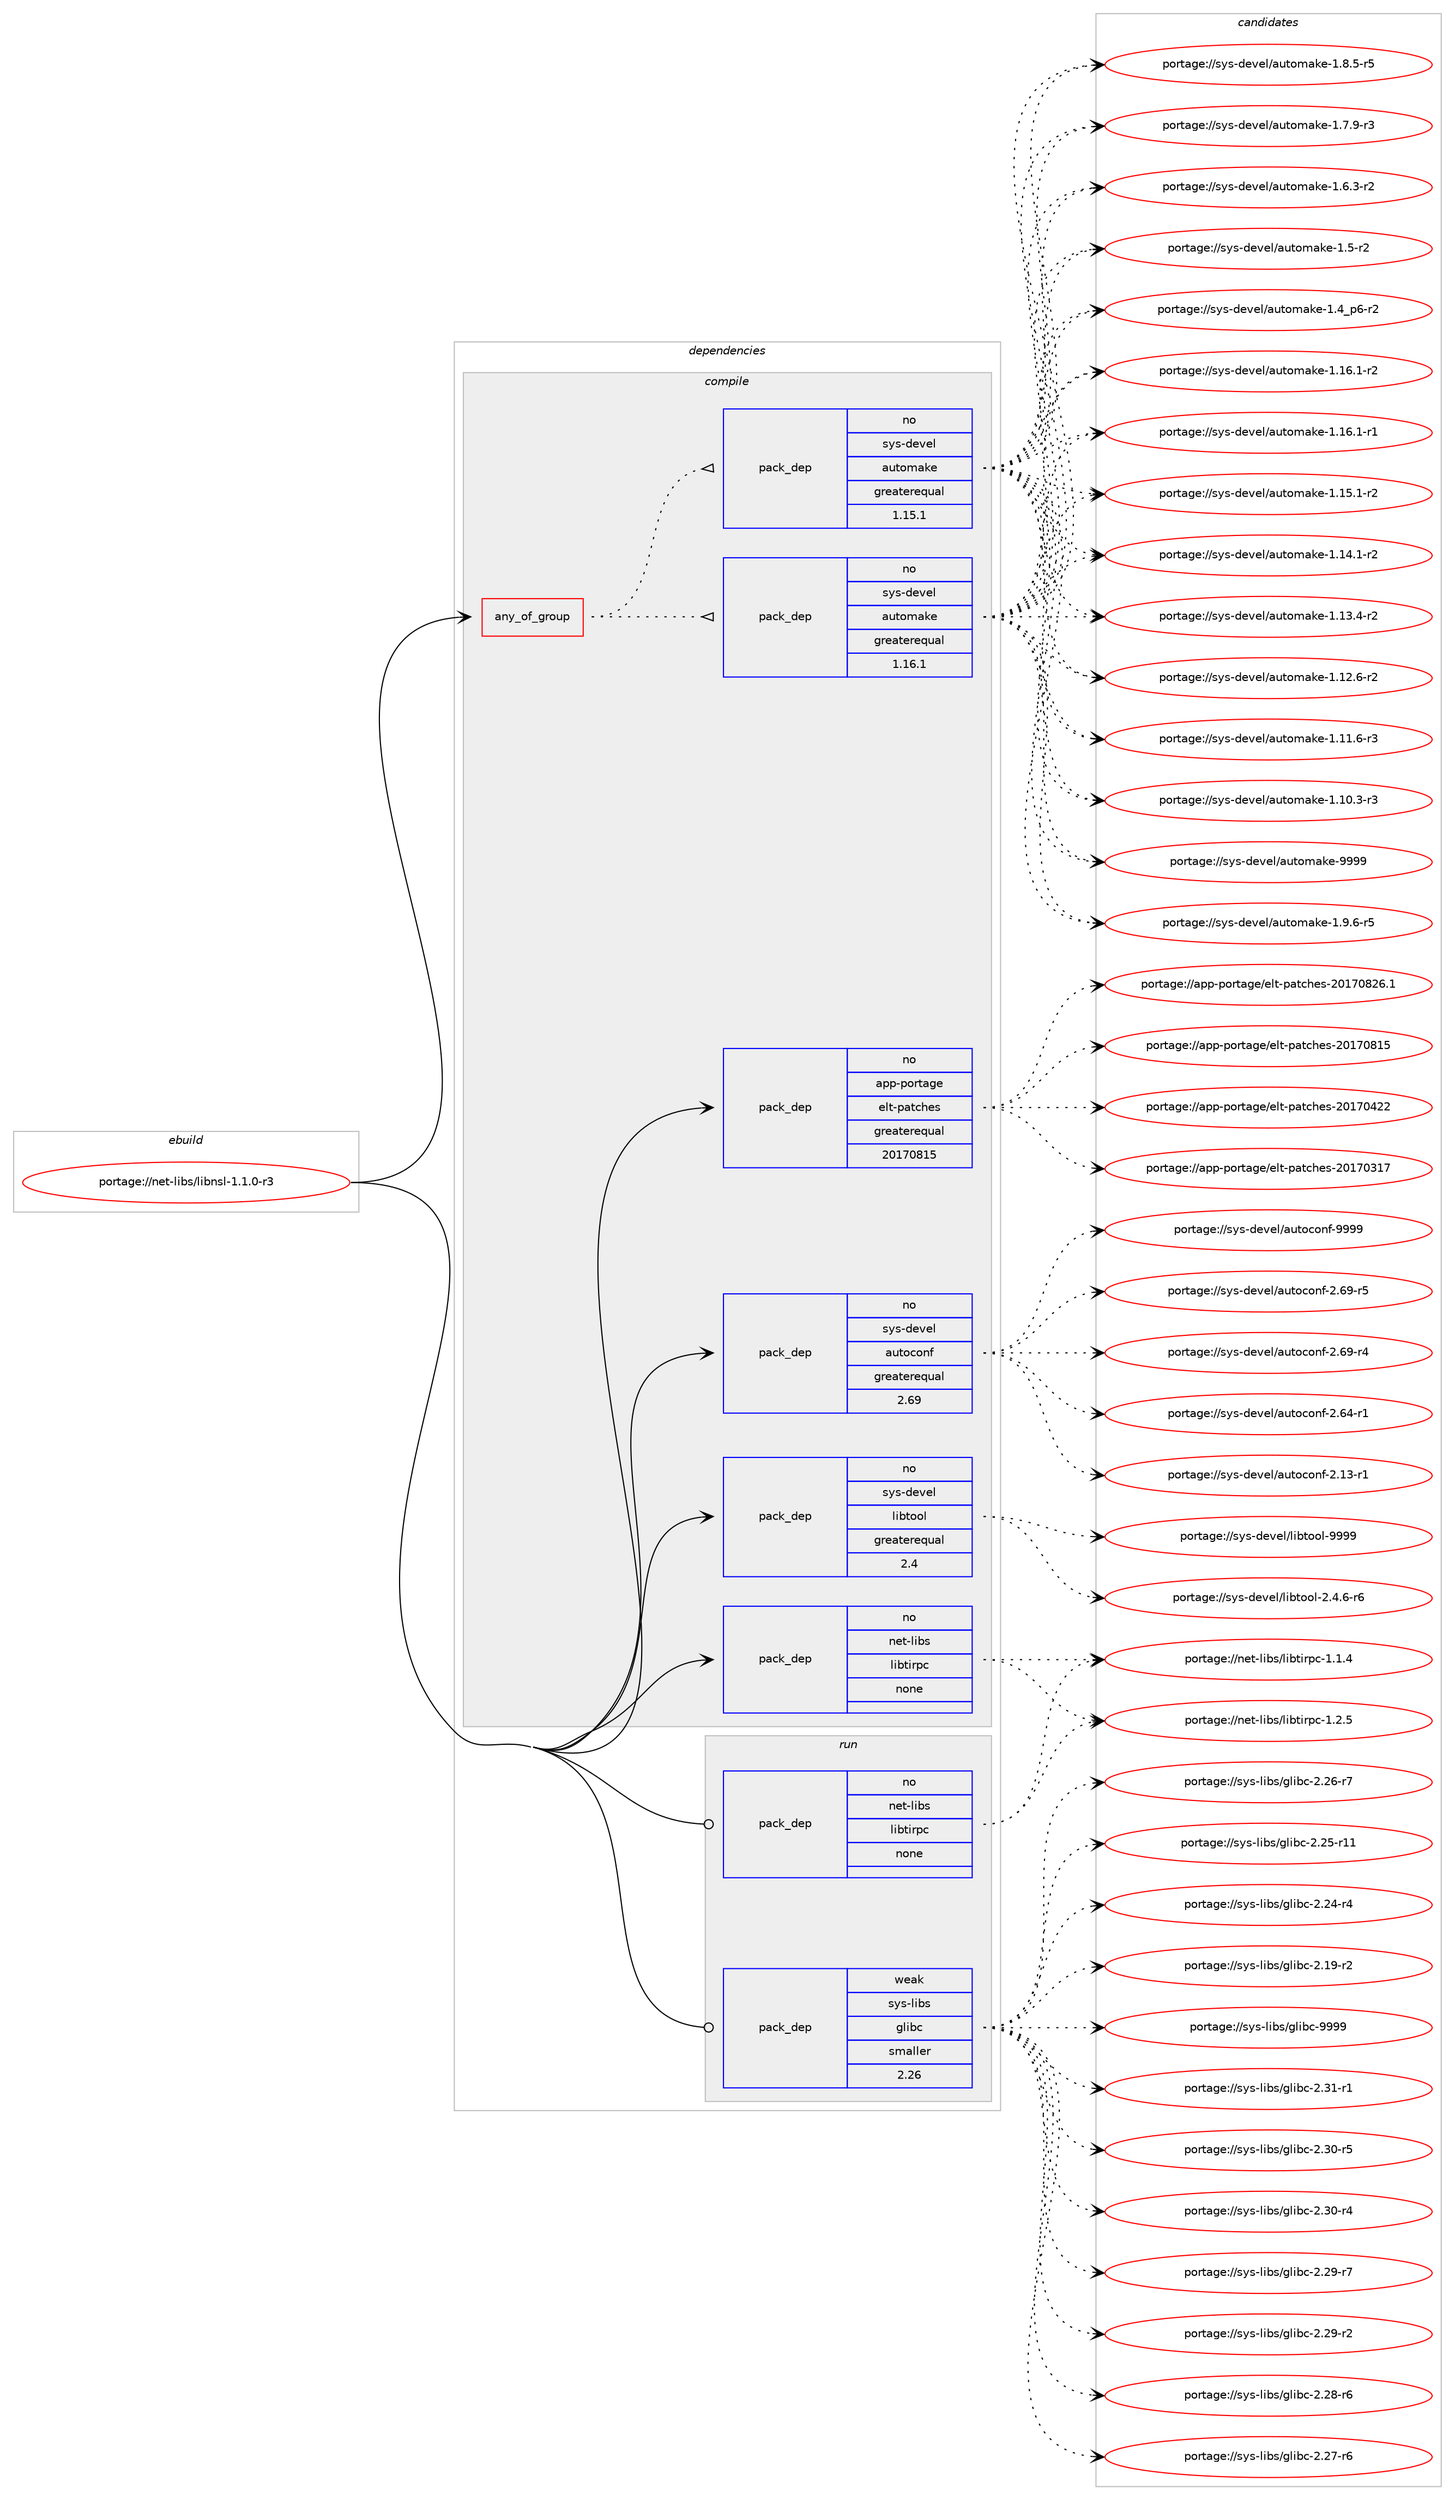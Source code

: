 digraph prolog {

# *************
# Graph options
# *************

newrank=true;
concentrate=true;
compound=true;
graph [rankdir=LR,fontname=Helvetica,fontsize=10,ranksep=1.5];#, ranksep=2.5, nodesep=0.2];
edge  [arrowhead=vee];
node  [fontname=Helvetica,fontsize=10];

# **********
# The ebuild
# **********

subgraph cluster_leftcol {
color=gray;
rank=same;
label=<<i>ebuild</i>>;
id [label="portage://net-libs/libnsl-1.1.0-r3", color=red, width=4, href="../net-libs/libnsl-1.1.0-r3.svg"];
}

# ****************
# The dependencies
# ****************

subgraph cluster_midcol {
color=gray;
label=<<i>dependencies</i>>;
subgraph cluster_compile {
fillcolor="#eeeeee";
style=filled;
label=<<i>compile</i>>;
subgraph any1143 {
dependency57399 [label=<<TABLE BORDER="0" CELLBORDER="1" CELLSPACING="0" CELLPADDING="4"><TR><TD CELLPADDING="10">any_of_group</TD></TR></TABLE>>, shape=none, color=red];subgraph pack44940 {
dependency57400 [label=<<TABLE BORDER="0" CELLBORDER="1" CELLSPACING="0" CELLPADDING="4" WIDTH="220"><TR><TD ROWSPAN="6" CELLPADDING="30">pack_dep</TD></TR><TR><TD WIDTH="110">no</TD></TR><TR><TD>sys-devel</TD></TR><TR><TD>automake</TD></TR><TR><TD>greaterequal</TD></TR><TR><TD>1.16.1</TD></TR></TABLE>>, shape=none, color=blue];
}
dependency57399:e -> dependency57400:w [weight=20,style="dotted",arrowhead="oinv"];
subgraph pack44941 {
dependency57401 [label=<<TABLE BORDER="0" CELLBORDER="1" CELLSPACING="0" CELLPADDING="4" WIDTH="220"><TR><TD ROWSPAN="6" CELLPADDING="30">pack_dep</TD></TR><TR><TD WIDTH="110">no</TD></TR><TR><TD>sys-devel</TD></TR><TR><TD>automake</TD></TR><TR><TD>greaterequal</TD></TR><TR><TD>1.15.1</TD></TR></TABLE>>, shape=none, color=blue];
}
dependency57399:e -> dependency57401:w [weight=20,style="dotted",arrowhead="oinv"];
}
id:e -> dependency57399:w [weight=20,style="solid",arrowhead="vee"];
subgraph pack44942 {
dependency57402 [label=<<TABLE BORDER="0" CELLBORDER="1" CELLSPACING="0" CELLPADDING="4" WIDTH="220"><TR><TD ROWSPAN="6" CELLPADDING="30">pack_dep</TD></TR><TR><TD WIDTH="110">no</TD></TR><TR><TD>app-portage</TD></TR><TR><TD>elt-patches</TD></TR><TR><TD>greaterequal</TD></TR><TR><TD>20170815</TD></TR></TABLE>>, shape=none, color=blue];
}
id:e -> dependency57402:w [weight=20,style="solid",arrowhead="vee"];
subgraph pack44943 {
dependency57403 [label=<<TABLE BORDER="0" CELLBORDER="1" CELLSPACING="0" CELLPADDING="4" WIDTH="220"><TR><TD ROWSPAN="6" CELLPADDING="30">pack_dep</TD></TR><TR><TD WIDTH="110">no</TD></TR><TR><TD>net-libs</TD></TR><TR><TD>libtirpc</TD></TR><TR><TD>none</TD></TR><TR><TD></TD></TR></TABLE>>, shape=none, color=blue];
}
id:e -> dependency57403:w [weight=20,style="solid",arrowhead="vee"];
subgraph pack44944 {
dependency57404 [label=<<TABLE BORDER="0" CELLBORDER="1" CELLSPACING="0" CELLPADDING="4" WIDTH="220"><TR><TD ROWSPAN="6" CELLPADDING="30">pack_dep</TD></TR><TR><TD WIDTH="110">no</TD></TR><TR><TD>sys-devel</TD></TR><TR><TD>autoconf</TD></TR><TR><TD>greaterequal</TD></TR><TR><TD>2.69</TD></TR></TABLE>>, shape=none, color=blue];
}
id:e -> dependency57404:w [weight=20,style="solid",arrowhead="vee"];
subgraph pack44945 {
dependency57405 [label=<<TABLE BORDER="0" CELLBORDER="1" CELLSPACING="0" CELLPADDING="4" WIDTH="220"><TR><TD ROWSPAN="6" CELLPADDING="30">pack_dep</TD></TR><TR><TD WIDTH="110">no</TD></TR><TR><TD>sys-devel</TD></TR><TR><TD>libtool</TD></TR><TR><TD>greaterequal</TD></TR><TR><TD>2.4</TD></TR></TABLE>>, shape=none, color=blue];
}
id:e -> dependency57405:w [weight=20,style="solid",arrowhead="vee"];
}
subgraph cluster_compileandrun {
fillcolor="#eeeeee";
style=filled;
label=<<i>compile and run</i>>;
}
subgraph cluster_run {
fillcolor="#eeeeee";
style=filled;
label=<<i>run</i>>;
subgraph pack44946 {
dependency57406 [label=<<TABLE BORDER="0" CELLBORDER="1" CELLSPACING="0" CELLPADDING="4" WIDTH="220"><TR><TD ROWSPAN="6" CELLPADDING="30">pack_dep</TD></TR><TR><TD WIDTH="110">no</TD></TR><TR><TD>net-libs</TD></TR><TR><TD>libtirpc</TD></TR><TR><TD>none</TD></TR><TR><TD></TD></TR></TABLE>>, shape=none, color=blue];
}
id:e -> dependency57406:w [weight=20,style="solid",arrowhead="odot"];
subgraph pack44947 {
dependency57407 [label=<<TABLE BORDER="0" CELLBORDER="1" CELLSPACING="0" CELLPADDING="4" WIDTH="220"><TR><TD ROWSPAN="6" CELLPADDING="30">pack_dep</TD></TR><TR><TD WIDTH="110">weak</TD></TR><TR><TD>sys-libs</TD></TR><TR><TD>glibc</TD></TR><TR><TD>smaller</TD></TR><TR><TD>2.26</TD></TR></TABLE>>, shape=none, color=blue];
}
id:e -> dependency57407:w [weight=20,style="solid",arrowhead="odot"];
}
}

# **************
# The candidates
# **************

subgraph cluster_choices {
rank=same;
color=gray;
label=<<i>candidates</i>>;

subgraph choice44940 {
color=black;
nodesep=1;
choice115121115451001011181011084797117116111109971071014557575757 [label="portage://sys-devel/automake-9999", color=red, width=4,href="../sys-devel/automake-9999.svg"];
choice115121115451001011181011084797117116111109971071014549465746544511453 [label="portage://sys-devel/automake-1.9.6-r5", color=red, width=4,href="../sys-devel/automake-1.9.6-r5.svg"];
choice115121115451001011181011084797117116111109971071014549465646534511453 [label="portage://sys-devel/automake-1.8.5-r5", color=red, width=4,href="../sys-devel/automake-1.8.5-r5.svg"];
choice115121115451001011181011084797117116111109971071014549465546574511451 [label="portage://sys-devel/automake-1.7.9-r3", color=red, width=4,href="../sys-devel/automake-1.7.9-r3.svg"];
choice115121115451001011181011084797117116111109971071014549465446514511450 [label="portage://sys-devel/automake-1.6.3-r2", color=red, width=4,href="../sys-devel/automake-1.6.3-r2.svg"];
choice11512111545100101118101108479711711611110997107101454946534511450 [label="portage://sys-devel/automake-1.5-r2", color=red, width=4,href="../sys-devel/automake-1.5-r2.svg"];
choice115121115451001011181011084797117116111109971071014549465295112544511450 [label="portage://sys-devel/automake-1.4_p6-r2", color=red, width=4,href="../sys-devel/automake-1.4_p6-r2.svg"];
choice11512111545100101118101108479711711611110997107101454946495446494511450 [label="portage://sys-devel/automake-1.16.1-r2", color=red, width=4,href="../sys-devel/automake-1.16.1-r2.svg"];
choice11512111545100101118101108479711711611110997107101454946495446494511449 [label="portage://sys-devel/automake-1.16.1-r1", color=red, width=4,href="../sys-devel/automake-1.16.1-r1.svg"];
choice11512111545100101118101108479711711611110997107101454946495346494511450 [label="portage://sys-devel/automake-1.15.1-r2", color=red, width=4,href="../sys-devel/automake-1.15.1-r2.svg"];
choice11512111545100101118101108479711711611110997107101454946495246494511450 [label="portage://sys-devel/automake-1.14.1-r2", color=red, width=4,href="../sys-devel/automake-1.14.1-r2.svg"];
choice11512111545100101118101108479711711611110997107101454946495146524511450 [label="portage://sys-devel/automake-1.13.4-r2", color=red, width=4,href="../sys-devel/automake-1.13.4-r2.svg"];
choice11512111545100101118101108479711711611110997107101454946495046544511450 [label="portage://sys-devel/automake-1.12.6-r2", color=red, width=4,href="../sys-devel/automake-1.12.6-r2.svg"];
choice11512111545100101118101108479711711611110997107101454946494946544511451 [label="portage://sys-devel/automake-1.11.6-r3", color=red, width=4,href="../sys-devel/automake-1.11.6-r3.svg"];
choice11512111545100101118101108479711711611110997107101454946494846514511451 [label="portage://sys-devel/automake-1.10.3-r3", color=red, width=4,href="../sys-devel/automake-1.10.3-r3.svg"];
dependency57400:e -> choice115121115451001011181011084797117116111109971071014557575757:w [style=dotted,weight="100"];
dependency57400:e -> choice115121115451001011181011084797117116111109971071014549465746544511453:w [style=dotted,weight="100"];
dependency57400:e -> choice115121115451001011181011084797117116111109971071014549465646534511453:w [style=dotted,weight="100"];
dependency57400:e -> choice115121115451001011181011084797117116111109971071014549465546574511451:w [style=dotted,weight="100"];
dependency57400:e -> choice115121115451001011181011084797117116111109971071014549465446514511450:w [style=dotted,weight="100"];
dependency57400:e -> choice11512111545100101118101108479711711611110997107101454946534511450:w [style=dotted,weight="100"];
dependency57400:e -> choice115121115451001011181011084797117116111109971071014549465295112544511450:w [style=dotted,weight="100"];
dependency57400:e -> choice11512111545100101118101108479711711611110997107101454946495446494511450:w [style=dotted,weight="100"];
dependency57400:e -> choice11512111545100101118101108479711711611110997107101454946495446494511449:w [style=dotted,weight="100"];
dependency57400:e -> choice11512111545100101118101108479711711611110997107101454946495346494511450:w [style=dotted,weight="100"];
dependency57400:e -> choice11512111545100101118101108479711711611110997107101454946495246494511450:w [style=dotted,weight="100"];
dependency57400:e -> choice11512111545100101118101108479711711611110997107101454946495146524511450:w [style=dotted,weight="100"];
dependency57400:e -> choice11512111545100101118101108479711711611110997107101454946495046544511450:w [style=dotted,weight="100"];
dependency57400:e -> choice11512111545100101118101108479711711611110997107101454946494946544511451:w [style=dotted,weight="100"];
dependency57400:e -> choice11512111545100101118101108479711711611110997107101454946494846514511451:w [style=dotted,weight="100"];
}
subgraph choice44941 {
color=black;
nodesep=1;
choice115121115451001011181011084797117116111109971071014557575757 [label="portage://sys-devel/automake-9999", color=red, width=4,href="../sys-devel/automake-9999.svg"];
choice115121115451001011181011084797117116111109971071014549465746544511453 [label="portage://sys-devel/automake-1.9.6-r5", color=red, width=4,href="../sys-devel/automake-1.9.6-r5.svg"];
choice115121115451001011181011084797117116111109971071014549465646534511453 [label="portage://sys-devel/automake-1.8.5-r5", color=red, width=4,href="../sys-devel/automake-1.8.5-r5.svg"];
choice115121115451001011181011084797117116111109971071014549465546574511451 [label="portage://sys-devel/automake-1.7.9-r3", color=red, width=4,href="../sys-devel/automake-1.7.9-r3.svg"];
choice115121115451001011181011084797117116111109971071014549465446514511450 [label="portage://sys-devel/automake-1.6.3-r2", color=red, width=4,href="../sys-devel/automake-1.6.3-r2.svg"];
choice11512111545100101118101108479711711611110997107101454946534511450 [label="portage://sys-devel/automake-1.5-r2", color=red, width=4,href="../sys-devel/automake-1.5-r2.svg"];
choice115121115451001011181011084797117116111109971071014549465295112544511450 [label="portage://sys-devel/automake-1.4_p6-r2", color=red, width=4,href="../sys-devel/automake-1.4_p6-r2.svg"];
choice11512111545100101118101108479711711611110997107101454946495446494511450 [label="portage://sys-devel/automake-1.16.1-r2", color=red, width=4,href="../sys-devel/automake-1.16.1-r2.svg"];
choice11512111545100101118101108479711711611110997107101454946495446494511449 [label="portage://sys-devel/automake-1.16.1-r1", color=red, width=4,href="../sys-devel/automake-1.16.1-r1.svg"];
choice11512111545100101118101108479711711611110997107101454946495346494511450 [label="portage://sys-devel/automake-1.15.1-r2", color=red, width=4,href="../sys-devel/automake-1.15.1-r2.svg"];
choice11512111545100101118101108479711711611110997107101454946495246494511450 [label="portage://sys-devel/automake-1.14.1-r2", color=red, width=4,href="../sys-devel/automake-1.14.1-r2.svg"];
choice11512111545100101118101108479711711611110997107101454946495146524511450 [label="portage://sys-devel/automake-1.13.4-r2", color=red, width=4,href="../sys-devel/automake-1.13.4-r2.svg"];
choice11512111545100101118101108479711711611110997107101454946495046544511450 [label="portage://sys-devel/automake-1.12.6-r2", color=red, width=4,href="../sys-devel/automake-1.12.6-r2.svg"];
choice11512111545100101118101108479711711611110997107101454946494946544511451 [label="portage://sys-devel/automake-1.11.6-r3", color=red, width=4,href="../sys-devel/automake-1.11.6-r3.svg"];
choice11512111545100101118101108479711711611110997107101454946494846514511451 [label="portage://sys-devel/automake-1.10.3-r3", color=red, width=4,href="../sys-devel/automake-1.10.3-r3.svg"];
dependency57401:e -> choice115121115451001011181011084797117116111109971071014557575757:w [style=dotted,weight="100"];
dependency57401:e -> choice115121115451001011181011084797117116111109971071014549465746544511453:w [style=dotted,weight="100"];
dependency57401:e -> choice115121115451001011181011084797117116111109971071014549465646534511453:w [style=dotted,weight="100"];
dependency57401:e -> choice115121115451001011181011084797117116111109971071014549465546574511451:w [style=dotted,weight="100"];
dependency57401:e -> choice115121115451001011181011084797117116111109971071014549465446514511450:w [style=dotted,weight="100"];
dependency57401:e -> choice11512111545100101118101108479711711611110997107101454946534511450:w [style=dotted,weight="100"];
dependency57401:e -> choice115121115451001011181011084797117116111109971071014549465295112544511450:w [style=dotted,weight="100"];
dependency57401:e -> choice11512111545100101118101108479711711611110997107101454946495446494511450:w [style=dotted,weight="100"];
dependency57401:e -> choice11512111545100101118101108479711711611110997107101454946495446494511449:w [style=dotted,weight="100"];
dependency57401:e -> choice11512111545100101118101108479711711611110997107101454946495346494511450:w [style=dotted,weight="100"];
dependency57401:e -> choice11512111545100101118101108479711711611110997107101454946495246494511450:w [style=dotted,weight="100"];
dependency57401:e -> choice11512111545100101118101108479711711611110997107101454946495146524511450:w [style=dotted,weight="100"];
dependency57401:e -> choice11512111545100101118101108479711711611110997107101454946495046544511450:w [style=dotted,weight="100"];
dependency57401:e -> choice11512111545100101118101108479711711611110997107101454946494946544511451:w [style=dotted,weight="100"];
dependency57401:e -> choice11512111545100101118101108479711711611110997107101454946494846514511451:w [style=dotted,weight="100"];
}
subgraph choice44942 {
color=black;
nodesep=1;
choice971121124511211111411697103101471011081164511297116991041011154550484955485650544649 [label="portage://app-portage/elt-patches-20170826.1", color=red, width=4,href="../app-portage/elt-patches-20170826.1.svg"];
choice97112112451121111141169710310147101108116451129711699104101115455048495548564953 [label="portage://app-portage/elt-patches-20170815", color=red, width=4,href="../app-portage/elt-patches-20170815.svg"];
choice97112112451121111141169710310147101108116451129711699104101115455048495548525050 [label="portage://app-portage/elt-patches-20170422", color=red, width=4,href="../app-portage/elt-patches-20170422.svg"];
choice97112112451121111141169710310147101108116451129711699104101115455048495548514955 [label="portage://app-portage/elt-patches-20170317", color=red, width=4,href="../app-portage/elt-patches-20170317.svg"];
dependency57402:e -> choice971121124511211111411697103101471011081164511297116991041011154550484955485650544649:w [style=dotted,weight="100"];
dependency57402:e -> choice97112112451121111141169710310147101108116451129711699104101115455048495548564953:w [style=dotted,weight="100"];
dependency57402:e -> choice97112112451121111141169710310147101108116451129711699104101115455048495548525050:w [style=dotted,weight="100"];
dependency57402:e -> choice97112112451121111141169710310147101108116451129711699104101115455048495548514955:w [style=dotted,weight="100"];
}
subgraph choice44943 {
color=black;
nodesep=1;
choice1101011164510810598115471081059811610511411299454946504653 [label="portage://net-libs/libtirpc-1.2.5", color=red, width=4,href="../net-libs/libtirpc-1.2.5.svg"];
choice1101011164510810598115471081059811610511411299454946494652 [label="portage://net-libs/libtirpc-1.1.4", color=red, width=4,href="../net-libs/libtirpc-1.1.4.svg"];
dependency57403:e -> choice1101011164510810598115471081059811610511411299454946504653:w [style=dotted,weight="100"];
dependency57403:e -> choice1101011164510810598115471081059811610511411299454946494652:w [style=dotted,weight="100"];
}
subgraph choice44944 {
color=black;
nodesep=1;
choice115121115451001011181011084797117116111991111101024557575757 [label="portage://sys-devel/autoconf-9999", color=red, width=4,href="../sys-devel/autoconf-9999.svg"];
choice1151211154510010111810110847971171161119911111010245504654574511453 [label="portage://sys-devel/autoconf-2.69-r5", color=red, width=4,href="../sys-devel/autoconf-2.69-r5.svg"];
choice1151211154510010111810110847971171161119911111010245504654574511452 [label="portage://sys-devel/autoconf-2.69-r4", color=red, width=4,href="../sys-devel/autoconf-2.69-r4.svg"];
choice1151211154510010111810110847971171161119911111010245504654524511449 [label="portage://sys-devel/autoconf-2.64-r1", color=red, width=4,href="../sys-devel/autoconf-2.64-r1.svg"];
choice1151211154510010111810110847971171161119911111010245504649514511449 [label="portage://sys-devel/autoconf-2.13-r1", color=red, width=4,href="../sys-devel/autoconf-2.13-r1.svg"];
dependency57404:e -> choice115121115451001011181011084797117116111991111101024557575757:w [style=dotted,weight="100"];
dependency57404:e -> choice1151211154510010111810110847971171161119911111010245504654574511453:w [style=dotted,weight="100"];
dependency57404:e -> choice1151211154510010111810110847971171161119911111010245504654574511452:w [style=dotted,weight="100"];
dependency57404:e -> choice1151211154510010111810110847971171161119911111010245504654524511449:w [style=dotted,weight="100"];
dependency57404:e -> choice1151211154510010111810110847971171161119911111010245504649514511449:w [style=dotted,weight="100"];
}
subgraph choice44945 {
color=black;
nodesep=1;
choice1151211154510010111810110847108105981161111111084557575757 [label="portage://sys-devel/libtool-9999", color=red, width=4,href="../sys-devel/libtool-9999.svg"];
choice1151211154510010111810110847108105981161111111084550465246544511454 [label="portage://sys-devel/libtool-2.4.6-r6", color=red, width=4,href="../sys-devel/libtool-2.4.6-r6.svg"];
dependency57405:e -> choice1151211154510010111810110847108105981161111111084557575757:w [style=dotted,weight="100"];
dependency57405:e -> choice1151211154510010111810110847108105981161111111084550465246544511454:w [style=dotted,weight="100"];
}
subgraph choice44946 {
color=black;
nodesep=1;
choice1101011164510810598115471081059811610511411299454946504653 [label="portage://net-libs/libtirpc-1.2.5", color=red, width=4,href="../net-libs/libtirpc-1.2.5.svg"];
choice1101011164510810598115471081059811610511411299454946494652 [label="portage://net-libs/libtirpc-1.1.4", color=red, width=4,href="../net-libs/libtirpc-1.1.4.svg"];
dependency57406:e -> choice1101011164510810598115471081059811610511411299454946504653:w [style=dotted,weight="100"];
dependency57406:e -> choice1101011164510810598115471081059811610511411299454946494652:w [style=dotted,weight="100"];
}
subgraph choice44947 {
color=black;
nodesep=1;
choice11512111545108105981154710310810598994557575757 [label="portage://sys-libs/glibc-9999", color=red, width=4,href="../sys-libs/glibc-9999.svg"];
choice115121115451081059811547103108105989945504651494511449 [label="portage://sys-libs/glibc-2.31-r1", color=red, width=4,href="../sys-libs/glibc-2.31-r1.svg"];
choice115121115451081059811547103108105989945504651484511453 [label="portage://sys-libs/glibc-2.30-r5", color=red, width=4,href="../sys-libs/glibc-2.30-r5.svg"];
choice115121115451081059811547103108105989945504651484511452 [label="portage://sys-libs/glibc-2.30-r4", color=red, width=4,href="../sys-libs/glibc-2.30-r4.svg"];
choice115121115451081059811547103108105989945504650574511455 [label="portage://sys-libs/glibc-2.29-r7", color=red, width=4,href="../sys-libs/glibc-2.29-r7.svg"];
choice115121115451081059811547103108105989945504650574511450 [label="portage://sys-libs/glibc-2.29-r2", color=red, width=4,href="../sys-libs/glibc-2.29-r2.svg"];
choice115121115451081059811547103108105989945504650564511454 [label="portage://sys-libs/glibc-2.28-r6", color=red, width=4,href="../sys-libs/glibc-2.28-r6.svg"];
choice115121115451081059811547103108105989945504650554511454 [label="portage://sys-libs/glibc-2.27-r6", color=red, width=4,href="../sys-libs/glibc-2.27-r6.svg"];
choice115121115451081059811547103108105989945504650544511455 [label="portage://sys-libs/glibc-2.26-r7", color=red, width=4,href="../sys-libs/glibc-2.26-r7.svg"];
choice11512111545108105981154710310810598994550465053451144949 [label="portage://sys-libs/glibc-2.25-r11", color=red, width=4,href="../sys-libs/glibc-2.25-r11.svg"];
choice115121115451081059811547103108105989945504650524511452 [label="portage://sys-libs/glibc-2.24-r4", color=red, width=4,href="../sys-libs/glibc-2.24-r4.svg"];
choice115121115451081059811547103108105989945504649574511450 [label="portage://sys-libs/glibc-2.19-r2", color=red, width=4,href="../sys-libs/glibc-2.19-r2.svg"];
dependency57407:e -> choice11512111545108105981154710310810598994557575757:w [style=dotted,weight="100"];
dependency57407:e -> choice115121115451081059811547103108105989945504651494511449:w [style=dotted,weight="100"];
dependency57407:e -> choice115121115451081059811547103108105989945504651484511453:w [style=dotted,weight="100"];
dependency57407:e -> choice115121115451081059811547103108105989945504651484511452:w [style=dotted,weight="100"];
dependency57407:e -> choice115121115451081059811547103108105989945504650574511455:w [style=dotted,weight="100"];
dependency57407:e -> choice115121115451081059811547103108105989945504650574511450:w [style=dotted,weight="100"];
dependency57407:e -> choice115121115451081059811547103108105989945504650564511454:w [style=dotted,weight="100"];
dependency57407:e -> choice115121115451081059811547103108105989945504650554511454:w [style=dotted,weight="100"];
dependency57407:e -> choice115121115451081059811547103108105989945504650544511455:w [style=dotted,weight="100"];
dependency57407:e -> choice11512111545108105981154710310810598994550465053451144949:w [style=dotted,weight="100"];
dependency57407:e -> choice115121115451081059811547103108105989945504650524511452:w [style=dotted,weight="100"];
dependency57407:e -> choice115121115451081059811547103108105989945504649574511450:w [style=dotted,weight="100"];
}
}

}
